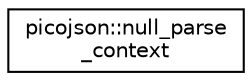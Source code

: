 digraph "Graphical Class Hierarchy"
{
  edge [fontname="Helvetica",fontsize="10",labelfontname="Helvetica",labelfontsize="10"];
  node [fontname="Helvetica",fontsize="10",shape=record];
  rankdir="LR";
  Node0 [label="picojson::null_parse\l_context",height=0.2,width=0.4,color="black", fillcolor="white", style="filled",URL="$classpicojson_1_1null__parse__context.html"];
}
